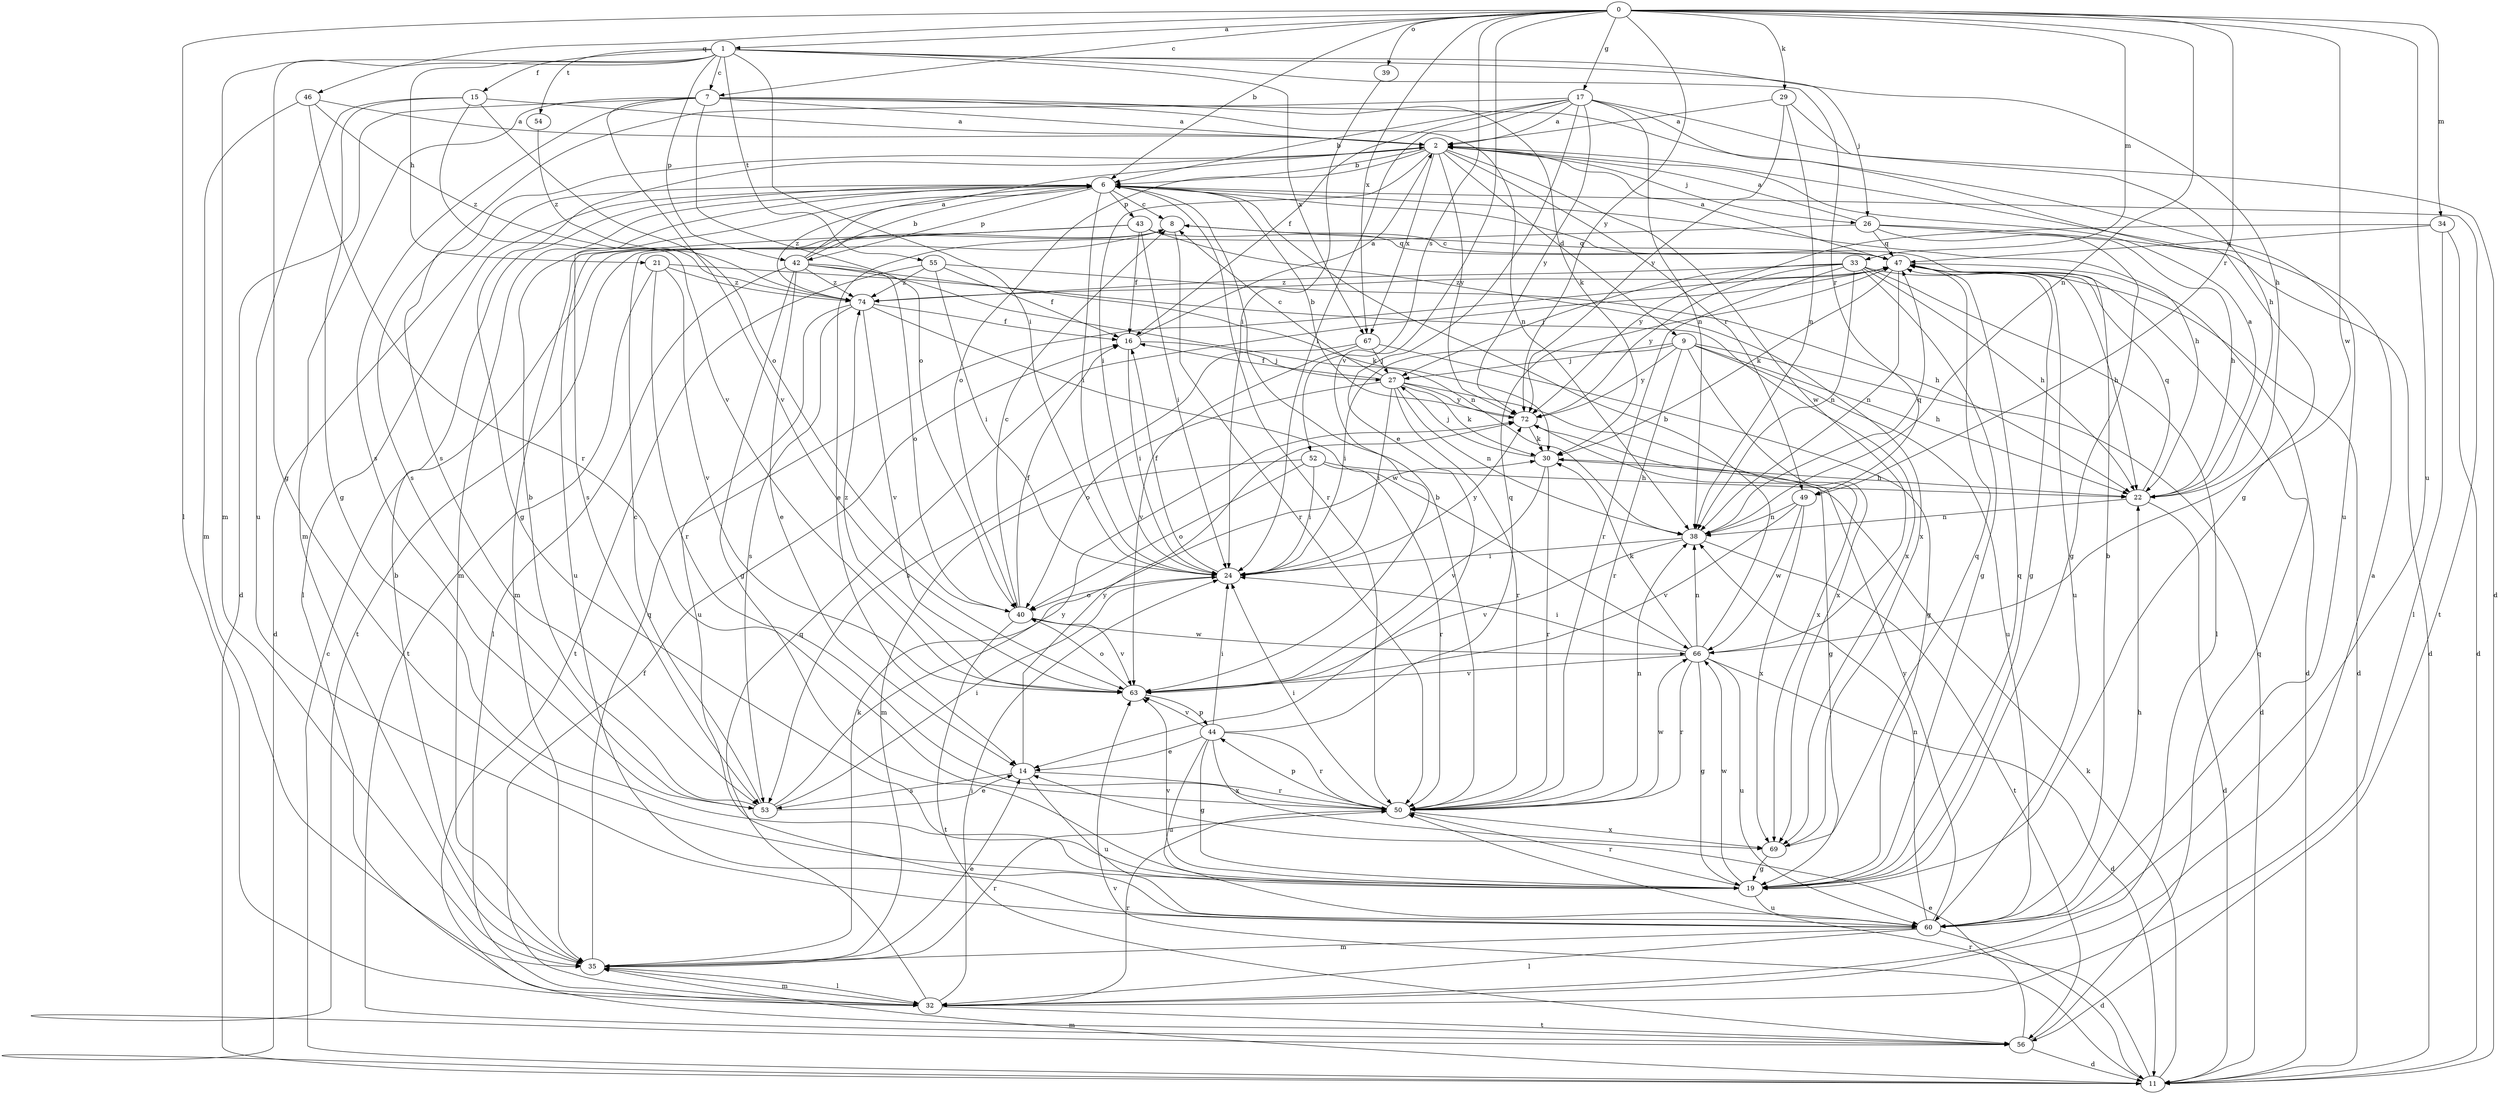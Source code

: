 strict digraph  {
0;
1;
2;
6;
7;
8;
9;
11;
14;
15;
16;
17;
19;
21;
22;
24;
26;
27;
29;
30;
32;
33;
34;
35;
38;
39;
40;
42;
43;
44;
46;
47;
49;
50;
52;
53;
54;
55;
56;
60;
63;
66;
67;
69;
72;
74;
0 -> 1  [label=a];
0 -> 6  [label=b];
0 -> 7  [label=c];
0 -> 17  [label=g];
0 -> 29  [label=k];
0 -> 32  [label=l];
0 -> 33  [label=m];
0 -> 34  [label=m];
0 -> 38  [label=n];
0 -> 39  [label=o];
0 -> 46  [label=q];
0 -> 49  [label=r];
0 -> 52  [label=s];
0 -> 60  [label=u];
0 -> 63  [label=v];
0 -> 66  [label=w];
0 -> 67  [label=x];
0 -> 72  [label=y];
1 -> 7  [label=c];
1 -> 15  [label=f];
1 -> 19  [label=g];
1 -> 21  [label=h];
1 -> 22  [label=h];
1 -> 24  [label=i];
1 -> 26  [label=j];
1 -> 35  [label=m];
1 -> 42  [label=p];
1 -> 49  [label=r];
1 -> 54  [label=t];
1 -> 55  [label=t];
1 -> 67  [label=x];
2 -> 6  [label=b];
2 -> 9  [label=d];
2 -> 19  [label=g];
2 -> 24  [label=i];
2 -> 26  [label=j];
2 -> 40  [label=o];
2 -> 49  [label=r];
2 -> 53  [label=s];
2 -> 66  [label=w];
2 -> 67  [label=x];
2 -> 72  [label=y];
6 -> 8  [label=c];
6 -> 11  [label=d];
6 -> 22  [label=h];
6 -> 24  [label=i];
6 -> 32  [label=l];
6 -> 35  [label=m];
6 -> 42  [label=p];
6 -> 43  [label=p];
6 -> 50  [label=r];
6 -> 53  [label=s];
6 -> 56  [label=t];
6 -> 74  [label=z];
7 -> 2  [label=a];
7 -> 11  [label=d];
7 -> 30  [label=k];
7 -> 35  [label=m];
7 -> 38  [label=n];
7 -> 40  [label=o];
7 -> 53  [label=s];
7 -> 60  [label=u];
7 -> 63  [label=v];
8 -> 47  [label=q];
8 -> 50  [label=r];
8 -> 56  [label=t];
9 -> 11  [label=d];
9 -> 22  [label=h];
9 -> 24  [label=i];
9 -> 27  [label=j];
9 -> 50  [label=r];
9 -> 60  [label=u];
9 -> 69  [label=x];
9 -> 72  [label=y];
11 -> 8  [label=c];
11 -> 30  [label=k];
11 -> 35  [label=m];
11 -> 50  [label=r];
11 -> 63  [label=v];
14 -> 50  [label=r];
14 -> 53  [label=s];
14 -> 60  [label=u];
14 -> 72  [label=y];
15 -> 2  [label=a];
15 -> 19  [label=g];
15 -> 40  [label=o];
15 -> 60  [label=u];
15 -> 63  [label=v];
16 -> 2  [label=a];
16 -> 24  [label=i];
16 -> 27  [label=j];
17 -> 2  [label=a];
17 -> 6  [label=b];
17 -> 11  [label=d];
17 -> 14  [label=e];
17 -> 16  [label=f];
17 -> 19  [label=g];
17 -> 24  [label=i];
17 -> 38  [label=n];
17 -> 53  [label=s];
17 -> 72  [label=y];
19 -> 47  [label=q];
19 -> 50  [label=r];
19 -> 60  [label=u];
19 -> 63  [label=v];
19 -> 66  [label=w];
21 -> 50  [label=r];
21 -> 56  [label=t];
21 -> 63  [label=v];
21 -> 69  [label=x];
21 -> 74  [label=z];
22 -> 2  [label=a];
22 -> 11  [label=d];
22 -> 38  [label=n];
22 -> 47  [label=q];
24 -> 16  [label=f];
24 -> 40  [label=o];
24 -> 72  [label=y];
26 -> 2  [label=a];
26 -> 11  [label=d];
26 -> 14  [label=e];
26 -> 19  [label=g];
26 -> 22  [label=h];
26 -> 47  [label=q];
27 -> 8  [label=c];
27 -> 16  [label=f];
27 -> 24  [label=i];
27 -> 30  [label=k];
27 -> 38  [label=n];
27 -> 40  [label=o];
27 -> 50  [label=r];
27 -> 69  [label=x];
27 -> 72  [label=y];
29 -> 2  [label=a];
29 -> 22  [label=h];
29 -> 38  [label=n];
29 -> 72  [label=y];
30 -> 22  [label=h];
30 -> 27  [label=j];
30 -> 50  [label=r];
30 -> 63  [label=v];
32 -> 2  [label=a];
32 -> 16  [label=f];
32 -> 24  [label=i];
32 -> 35  [label=m];
32 -> 47  [label=q];
32 -> 50  [label=r];
32 -> 56  [label=t];
33 -> 11  [label=d];
33 -> 19  [label=g];
33 -> 22  [label=h];
33 -> 27  [label=j];
33 -> 32  [label=l];
33 -> 38  [label=n];
33 -> 50  [label=r];
33 -> 72  [label=y];
33 -> 74  [label=z];
34 -> 11  [label=d];
34 -> 32  [label=l];
34 -> 47  [label=q];
34 -> 72  [label=y];
35 -> 6  [label=b];
35 -> 14  [label=e];
35 -> 30  [label=k];
35 -> 32  [label=l];
35 -> 47  [label=q];
35 -> 50  [label=r];
38 -> 24  [label=i];
38 -> 47  [label=q];
38 -> 56  [label=t];
38 -> 63  [label=v];
39 -> 24  [label=i];
40 -> 8  [label=c];
40 -> 16  [label=f];
40 -> 56  [label=t];
40 -> 63  [label=v];
40 -> 66  [label=w];
42 -> 2  [label=a];
42 -> 6  [label=b];
42 -> 14  [label=e];
42 -> 19  [label=g];
42 -> 30  [label=k];
42 -> 32  [label=l];
42 -> 38  [label=n];
42 -> 40  [label=o];
42 -> 74  [label=z];
43 -> 16  [label=f];
43 -> 24  [label=i];
43 -> 35  [label=m];
43 -> 47  [label=q];
43 -> 60  [label=u];
43 -> 69  [label=x];
44 -> 14  [label=e];
44 -> 19  [label=g];
44 -> 24  [label=i];
44 -> 47  [label=q];
44 -> 50  [label=r];
44 -> 60  [label=u];
44 -> 63  [label=v];
44 -> 69  [label=x];
46 -> 2  [label=a];
46 -> 35  [label=m];
46 -> 50  [label=r];
46 -> 74  [label=z];
47 -> 2  [label=a];
47 -> 8  [label=c];
47 -> 11  [label=d];
47 -> 19  [label=g];
47 -> 22  [label=h];
47 -> 30  [label=k];
47 -> 38  [label=n];
47 -> 60  [label=u];
47 -> 74  [label=z];
49 -> 38  [label=n];
49 -> 63  [label=v];
49 -> 66  [label=w];
49 -> 69  [label=x];
50 -> 6  [label=b];
50 -> 24  [label=i];
50 -> 38  [label=n];
50 -> 44  [label=p];
50 -> 66  [label=w];
50 -> 69  [label=x];
52 -> 22  [label=h];
52 -> 24  [label=i];
52 -> 35  [label=m];
52 -> 40  [label=o];
52 -> 50  [label=r];
53 -> 6  [label=b];
53 -> 8  [label=c];
53 -> 14  [label=e];
53 -> 24  [label=i];
53 -> 72  [label=y];
54 -> 74  [label=z];
55 -> 16  [label=f];
55 -> 22  [label=h];
55 -> 24  [label=i];
55 -> 56  [label=t];
55 -> 74  [label=z];
56 -> 11  [label=d];
56 -> 14  [label=e];
56 -> 47  [label=q];
60 -> 6  [label=b];
60 -> 11  [label=d];
60 -> 22  [label=h];
60 -> 32  [label=l];
60 -> 35  [label=m];
60 -> 38  [label=n];
60 -> 72  [label=y];
63 -> 40  [label=o];
63 -> 44  [label=p];
63 -> 74  [label=z];
66 -> 6  [label=b];
66 -> 11  [label=d];
66 -> 19  [label=g];
66 -> 24  [label=i];
66 -> 30  [label=k];
66 -> 38  [label=n];
66 -> 50  [label=r];
66 -> 60  [label=u];
66 -> 63  [label=v];
67 -> 19  [label=g];
67 -> 27  [label=j];
67 -> 53  [label=s];
67 -> 63  [label=v];
69 -> 19  [label=g];
69 -> 47  [label=q];
72 -> 6  [label=b];
72 -> 19  [label=g];
72 -> 30  [label=k];
74 -> 16  [label=f];
74 -> 53  [label=s];
74 -> 60  [label=u];
74 -> 63  [label=v];
74 -> 66  [label=w];
}
